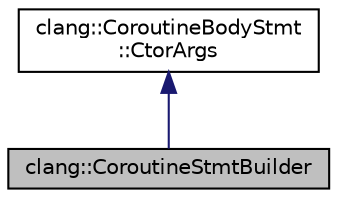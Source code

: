 digraph "clang::CoroutineStmtBuilder"
{
 // LATEX_PDF_SIZE
  bgcolor="transparent";
  edge [fontname="Helvetica",fontsize="10",labelfontname="Helvetica",labelfontsize="10"];
  node [fontname="Helvetica",fontsize="10",shape=record];
  Node1 [label="clang::CoroutineStmtBuilder",height=0.2,width=0.4,color="black", fillcolor="grey75", style="filled", fontcolor="black",tooltip=" "];
  Node2 -> Node1 [dir="back",color="midnightblue",fontsize="10",style="solid",fontname="Helvetica"];
  Node2 [label="clang::CoroutineBodyStmt\l::CtorArgs",height=0.2,width=0.4,color="black",URL="$structclang_1_1CoroutineBodyStmt_1_1CtorArgs.html",tooltip=" "];
}
